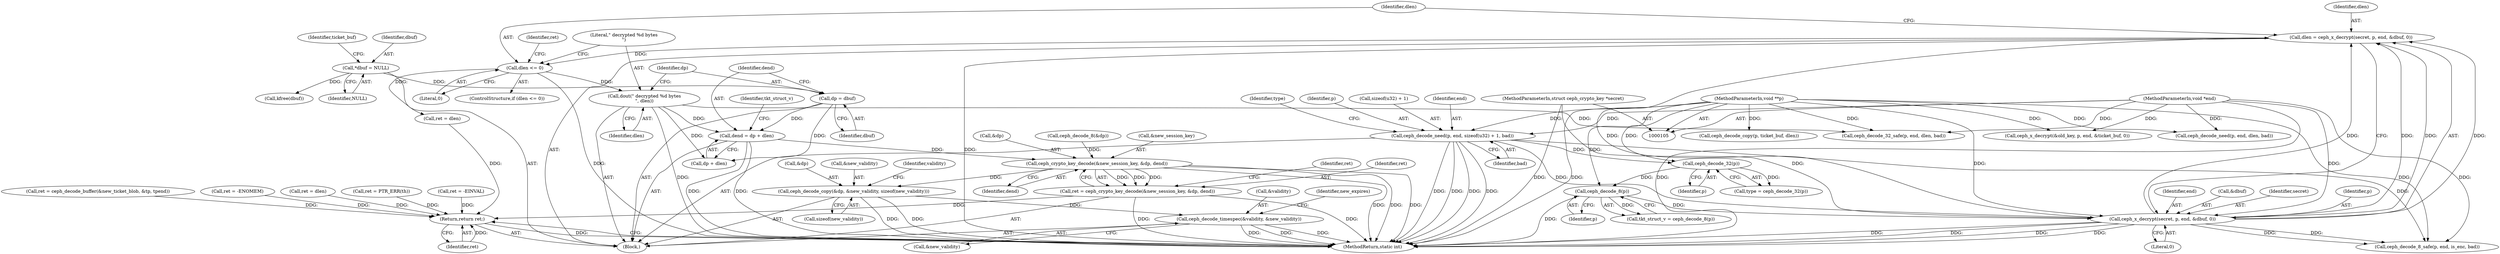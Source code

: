 digraph "0_linux_c27a3e4d667fdcad3db7b104f75659478e0c68d8_2@integer" {
"1000208" [label="(Call,dend = dp + dlen)"];
"1000205" [label="(Call,dp = dbuf)"];
"1000122" [label="(Call,*dbuf = NULL)"];
"1000202" [label="(Call,dout(\" decrypted %d bytes\n\", dlen))"];
"1000194" [label="(Call,dlen <= 0)"];
"1000184" [label="(Call,dlen = ceph_x_decrypt(secret, p, end, &dbuf, 0))"];
"1000186" [label="(Call,ceph_x_decrypt(secret, p, end, &dbuf, 0))"];
"1000107" [label="(MethodParameterIn,struct ceph_crypto_key *secret)"];
"1000163" [label="(Call,ceph_decode_8(p))"];
"1000154" [label="(Call,ceph_decode_32(p))"];
"1000144" [label="(Call,ceph_decode_need(p, end, sizeof(u32) + 1, bad))"];
"1000108" [label="(MethodParameterIn,void **p)"];
"1000109" [label="(MethodParameterIn,void *end)"];
"1000234" [label="(Call,ceph_crypto_key_decode(&new_session_key, &dp, dend))"];
"1000232" [label="(Call,ret = ceph_crypto_key_decode(&new_session_key, &dp, dend))"];
"1000455" [label="(Return,return ret;)"];
"1000243" [label="(Call,ceph_decode_copy(&dp, &new_validity, sizeof(new_validity)))"];
"1000250" [label="(Call,ceph_decode_timespec(&validity, &new_validity))"];
"1000108" [label="(MethodParameterIn,void **p)"];
"1000456" [label="(Identifier,ret)"];
"1000206" [label="(Identifier,dp)"];
"1000189" [label="(Identifier,end)"];
"1000184" [label="(Call,dlen = ceph_x_decrypt(secret, p, end, &dbuf, 0))"];
"1000109" [label="(MethodParameterIn,void *end)"];
"1000453" [label="(Call,kfree(dbuf))"];
"1000463" [label="(MethodReturn,static int)"];
"1000455" [label="(Return,return ret;)"];
"1000244" [label="(Call,&dp)"];
"1000204" [label="(Identifier,dlen)"];
"1000199" [label="(Identifier,ret)"];
"1000145" [label="(Identifier,p)"];
"1000179" [label="(Call,ret = PTR_ERR(th))"];
"1000163" [label="(Call,ceph_decode_8(p))"];
"1000235" [label="(Call,&new_session_key)"];
"1000151" [label="(Identifier,bad)"];
"1000243" [label="(Call,ceph_decode_copy(&dp, &new_validity, sizeof(new_validity)))"];
"1000232" [label="(Call,ret = ceph_crypto_key_decode(&new_session_key, &dp, dend))"];
"1000237" [label="(Call,&dp)"];
"1000251" [label="(Call,&validity)"];
"1000110" [label="(Block,)"];
"1000144" [label="(Call,ceph_decode_need(p, end, sizeof(u32) + 1, bad))"];
"1000194" [label="(Call,dlen <= 0)"];
"1000196" [label="(Literal,0)"];
"1000275" [label="(Call,ceph_decode_8_safe(p, end, is_enc, bad))"];
"1000205" [label="(Call,dp = dbuf)"];
"1000253" [label="(Call,&new_validity)"];
"1000124" [label="(Identifier,NULL)"];
"1000133" [label="(Identifier,ticket_buf)"];
"1000207" [label="(Identifier,dbuf)"];
"1000256" [label="(Identifier,new_expires)"];
"1000193" [label="(ControlStructure,if (dlen <= 0))"];
"1000328" [label="(Call,ret = -ENOMEM)"];
"1000300" [label="(Call,ret = dlen)"];
"1000123" [label="(Identifier,dbuf)"];
"1000190" [label="(Call,&dbuf)"];
"1000186" [label="(Call,ceph_x_decrypt(secret, p, end, &dbuf, 0))"];
"1000208" [label="(Call,dend = dp + dlen)"];
"1000147" [label="(Call,sizeof(u32) + 1)"];
"1000187" [label="(Identifier,secret)"];
"1000152" [label="(Call,type = ceph_decode_32(p))"];
"1000241" [label="(Identifier,ret)"];
"1000246" [label="(Call,&new_validity)"];
"1000287" [label="(Call,ceph_x_decrypt(&old_key, p, end, &ticket_buf, 0))"];
"1000198" [label="(Call,ret = dlen)"];
"1000239" [label="(Identifier,dend)"];
"1000192" [label="(Literal,0)"];
"1000161" [label="(Call,tkt_struct_v = ceph_decode_8(p))"];
"1000195" [label="(Identifier,dlen)"];
"1000210" [label="(Call,dp + dlen)"];
"1000336" [label="(Call,ceph_decode_need(p, end, dlen, bad))"];
"1000107" [label="(MethodParameterIn,struct ceph_crypto_key *secret)"];
"1000214" [label="(Identifier,tkt_struct_v)"];
"1000185" [label="(Identifier,dlen)"];
"1000458" [label="(Call,ret = -EINVAL)"];
"1000341" [label="(Call,ceph_decode_copy(p, ticket_buf, dlen))"];
"1000203" [label="(Literal,\" decrypted %d bytes\n\")"];
"1000372" [label="(Call,ret = ceph_decode_buffer(&new_ticket_blob, &tp, tpend))"];
"1000234" [label="(Call,ceph_crypto_key_decode(&new_session_key, &dp, dend))"];
"1000209" [label="(Identifier,dend)"];
"1000233" [label="(Identifier,ret)"];
"1000252" [label="(Identifier,validity)"];
"1000155" [label="(Identifier,p)"];
"1000202" [label="(Call,dout(\" decrypted %d bytes\n\", dlen))"];
"1000122" [label="(Call,*dbuf = NULL)"];
"1000164" [label="(Identifier,p)"];
"1000154" [label="(Call,ceph_decode_32(p))"];
"1000248" [label="(Call,sizeof(new_validity))"];
"1000250" [label="(Call,ceph_decode_timespec(&validity, &new_validity))"];
"1000146" [label="(Identifier,end)"];
"1000314" [label="(Call,ceph_decode_32_safe(p, end, dlen, bad))"];
"1000215" [label="(Call,ceph_decode_8(&dp))"];
"1000153" [label="(Identifier,type)"];
"1000188" [label="(Identifier,p)"];
"1000208" -> "1000110"  [label="AST: "];
"1000208" -> "1000210"  [label="CFG: "];
"1000209" -> "1000208"  [label="AST: "];
"1000210" -> "1000208"  [label="AST: "];
"1000214" -> "1000208"  [label="CFG: "];
"1000208" -> "1000463"  [label="DDG: "];
"1000208" -> "1000463"  [label="DDG: "];
"1000205" -> "1000208"  [label="DDG: "];
"1000202" -> "1000208"  [label="DDG: "];
"1000208" -> "1000234"  [label="DDG: "];
"1000205" -> "1000110"  [label="AST: "];
"1000205" -> "1000207"  [label="CFG: "];
"1000206" -> "1000205"  [label="AST: "];
"1000207" -> "1000205"  [label="AST: "];
"1000209" -> "1000205"  [label="CFG: "];
"1000122" -> "1000205"  [label="DDG: "];
"1000205" -> "1000210"  [label="DDG: "];
"1000122" -> "1000110"  [label="AST: "];
"1000122" -> "1000124"  [label="CFG: "];
"1000123" -> "1000122"  [label="AST: "];
"1000124" -> "1000122"  [label="AST: "];
"1000133" -> "1000122"  [label="CFG: "];
"1000122" -> "1000453"  [label="DDG: "];
"1000202" -> "1000110"  [label="AST: "];
"1000202" -> "1000204"  [label="CFG: "];
"1000203" -> "1000202"  [label="AST: "];
"1000204" -> "1000202"  [label="AST: "];
"1000206" -> "1000202"  [label="CFG: "];
"1000202" -> "1000463"  [label="DDG: "];
"1000194" -> "1000202"  [label="DDG: "];
"1000202" -> "1000210"  [label="DDG: "];
"1000202" -> "1000314"  [label="DDG: "];
"1000194" -> "1000193"  [label="AST: "];
"1000194" -> "1000196"  [label="CFG: "];
"1000195" -> "1000194"  [label="AST: "];
"1000196" -> "1000194"  [label="AST: "];
"1000199" -> "1000194"  [label="CFG: "];
"1000203" -> "1000194"  [label="CFG: "];
"1000194" -> "1000463"  [label="DDG: "];
"1000184" -> "1000194"  [label="DDG: "];
"1000194" -> "1000198"  [label="DDG: "];
"1000184" -> "1000110"  [label="AST: "];
"1000184" -> "1000186"  [label="CFG: "];
"1000185" -> "1000184"  [label="AST: "];
"1000186" -> "1000184"  [label="AST: "];
"1000195" -> "1000184"  [label="CFG: "];
"1000184" -> "1000463"  [label="DDG: "];
"1000186" -> "1000184"  [label="DDG: "];
"1000186" -> "1000184"  [label="DDG: "];
"1000186" -> "1000184"  [label="DDG: "];
"1000186" -> "1000184"  [label="DDG: "];
"1000186" -> "1000184"  [label="DDG: "];
"1000186" -> "1000192"  [label="CFG: "];
"1000187" -> "1000186"  [label="AST: "];
"1000188" -> "1000186"  [label="AST: "];
"1000189" -> "1000186"  [label="AST: "];
"1000190" -> "1000186"  [label="AST: "];
"1000192" -> "1000186"  [label="AST: "];
"1000186" -> "1000463"  [label="DDG: "];
"1000186" -> "1000463"  [label="DDG: "];
"1000186" -> "1000463"  [label="DDG: "];
"1000186" -> "1000463"  [label="DDG: "];
"1000107" -> "1000186"  [label="DDG: "];
"1000163" -> "1000186"  [label="DDG: "];
"1000108" -> "1000186"  [label="DDG: "];
"1000144" -> "1000186"  [label="DDG: "];
"1000109" -> "1000186"  [label="DDG: "];
"1000186" -> "1000275"  [label="DDG: "];
"1000186" -> "1000275"  [label="DDG: "];
"1000107" -> "1000105"  [label="AST: "];
"1000107" -> "1000463"  [label="DDG: "];
"1000163" -> "1000161"  [label="AST: "];
"1000163" -> "1000164"  [label="CFG: "];
"1000164" -> "1000163"  [label="AST: "];
"1000161" -> "1000163"  [label="CFG: "];
"1000163" -> "1000463"  [label="DDG: "];
"1000163" -> "1000161"  [label="DDG: "];
"1000154" -> "1000163"  [label="DDG: "];
"1000108" -> "1000163"  [label="DDG: "];
"1000154" -> "1000152"  [label="AST: "];
"1000154" -> "1000155"  [label="CFG: "];
"1000155" -> "1000154"  [label="AST: "];
"1000152" -> "1000154"  [label="CFG: "];
"1000154" -> "1000152"  [label="DDG: "];
"1000144" -> "1000154"  [label="DDG: "];
"1000108" -> "1000154"  [label="DDG: "];
"1000144" -> "1000110"  [label="AST: "];
"1000144" -> "1000151"  [label="CFG: "];
"1000145" -> "1000144"  [label="AST: "];
"1000146" -> "1000144"  [label="AST: "];
"1000147" -> "1000144"  [label="AST: "];
"1000151" -> "1000144"  [label="AST: "];
"1000153" -> "1000144"  [label="CFG: "];
"1000144" -> "1000463"  [label="DDG: "];
"1000144" -> "1000463"  [label="DDG: "];
"1000144" -> "1000463"  [label="DDG: "];
"1000144" -> "1000463"  [label="DDG: "];
"1000108" -> "1000144"  [label="DDG: "];
"1000109" -> "1000144"  [label="DDG: "];
"1000144" -> "1000275"  [label="DDG: "];
"1000108" -> "1000105"  [label="AST: "];
"1000108" -> "1000463"  [label="DDG: "];
"1000108" -> "1000275"  [label="DDG: "];
"1000108" -> "1000287"  [label="DDG: "];
"1000108" -> "1000314"  [label="DDG: "];
"1000108" -> "1000336"  [label="DDG: "];
"1000108" -> "1000341"  [label="DDG: "];
"1000109" -> "1000105"  [label="AST: "];
"1000109" -> "1000463"  [label="DDG: "];
"1000109" -> "1000275"  [label="DDG: "];
"1000109" -> "1000287"  [label="DDG: "];
"1000109" -> "1000314"  [label="DDG: "];
"1000109" -> "1000336"  [label="DDG: "];
"1000234" -> "1000232"  [label="AST: "];
"1000234" -> "1000239"  [label="CFG: "];
"1000235" -> "1000234"  [label="AST: "];
"1000237" -> "1000234"  [label="AST: "];
"1000239" -> "1000234"  [label="AST: "];
"1000232" -> "1000234"  [label="CFG: "];
"1000234" -> "1000463"  [label="DDG: "];
"1000234" -> "1000463"  [label="DDG: "];
"1000234" -> "1000463"  [label="DDG: "];
"1000234" -> "1000232"  [label="DDG: "];
"1000234" -> "1000232"  [label="DDG: "];
"1000234" -> "1000232"  [label="DDG: "];
"1000215" -> "1000234"  [label="DDG: "];
"1000234" -> "1000243"  [label="DDG: "];
"1000232" -> "1000110"  [label="AST: "];
"1000233" -> "1000232"  [label="AST: "];
"1000241" -> "1000232"  [label="CFG: "];
"1000232" -> "1000463"  [label="DDG: "];
"1000232" -> "1000463"  [label="DDG: "];
"1000232" -> "1000455"  [label="DDG: "];
"1000455" -> "1000110"  [label="AST: "];
"1000455" -> "1000456"  [label="CFG: "];
"1000456" -> "1000455"  [label="AST: "];
"1000463" -> "1000455"  [label="CFG: "];
"1000455" -> "1000463"  [label="DDG: "];
"1000456" -> "1000455"  [label="DDG: "];
"1000458" -> "1000455"  [label="DDG: "];
"1000300" -> "1000455"  [label="DDG: "];
"1000179" -> "1000455"  [label="DDG: "];
"1000372" -> "1000455"  [label="DDG: "];
"1000328" -> "1000455"  [label="DDG: "];
"1000198" -> "1000455"  [label="DDG: "];
"1000243" -> "1000110"  [label="AST: "];
"1000243" -> "1000248"  [label="CFG: "];
"1000244" -> "1000243"  [label="AST: "];
"1000246" -> "1000243"  [label="AST: "];
"1000248" -> "1000243"  [label="AST: "];
"1000252" -> "1000243"  [label="CFG: "];
"1000243" -> "1000463"  [label="DDG: "];
"1000243" -> "1000463"  [label="DDG: "];
"1000243" -> "1000250"  [label="DDG: "];
"1000250" -> "1000110"  [label="AST: "];
"1000250" -> "1000253"  [label="CFG: "];
"1000251" -> "1000250"  [label="AST: "];
"1000253" -> "1000250"  [label="AST: "];
"1000256" -> "1000250"  [label="CFG: "];
"1000250" -> "1000463"  [label="DDG: "];
"1000250" -> "1000463"  [label="DDG: "];
"1000250" -> "1000463"  [label="DDG: "];
}
